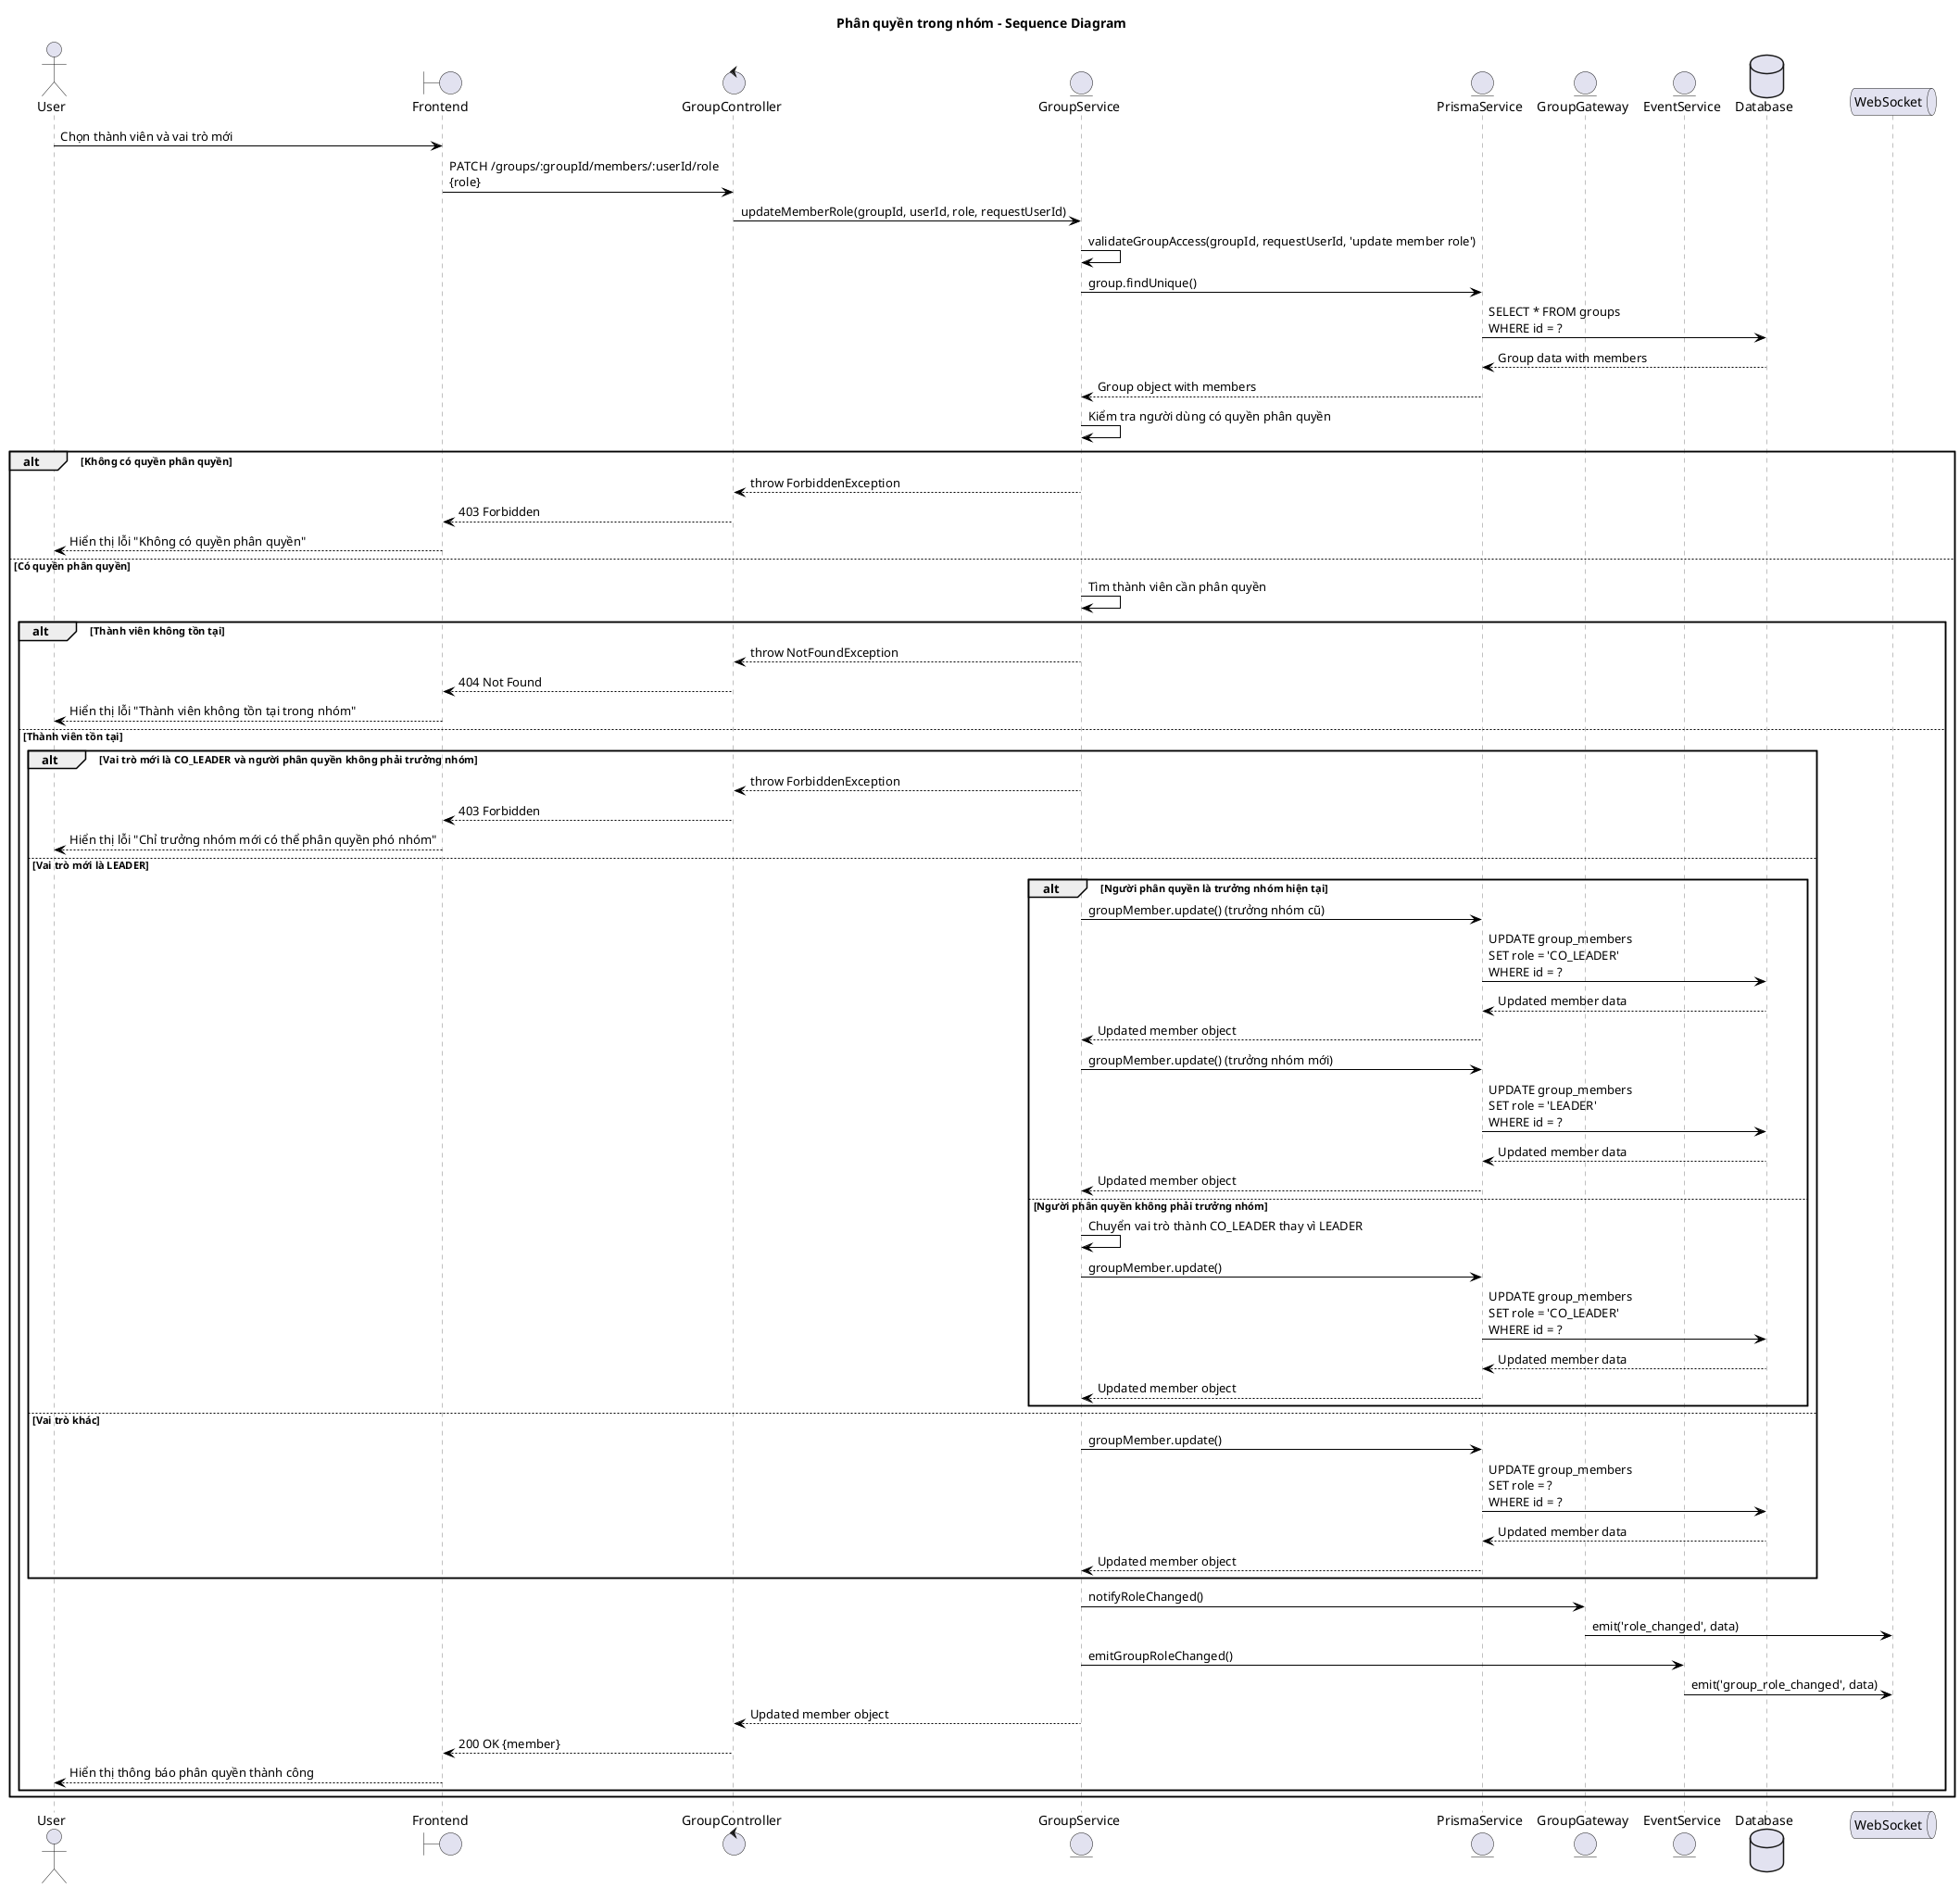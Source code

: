 @startuml Phân quyền trong nhóm - Sequence Diagram
title Phân quyền trong nhóm - Sequence Diagram

skinparam sequenceParticipant {
    BorderColor grey
    BackgroundColor white
    FontColor black
}

skinparam sequenceLifeLine {
    BorderColor grey
    BackgroundColor white
}

skinparam sequenceArrow {
    Color black
}

actor User
boundary "Frontend" as Frontend
control "GroupController" as Controller
entity "GroupService" as Service
entity "PrismaService" as Prisma
entity "GroupGateway" as Gateway
entity "EventService" as Event
database "Database" as DB
queue "WebSocket" as WS

User -> Frontend: Chọn thành viên và vai trò mới
Frontend -> Controller: PATCH /groups/:groupId/members/:userId/role\n{role}

Controller -> Service: updateMemberRole(groupId, userId, role, requestUserId)

Service -> Service: validateGroupAccess(groupId, requestUserId, 'update member role')

Service -> Prisma: group.findUnique()
Prisma -> DB: SELECT * FROM groups\nWHERE id = ?
DB --> Prisma: Group data with members
Prisma --> Service: Group object with members

Service -> Service: Kiểm tra người dùng có quyền phân quyền

alt Không có quyền phân quyền
    Service --> Controller: throw ForbiddenException
    Controller --> Frontend: 403 Forbidden
    Frontend --> User: Hiển thị lỗi "Không có quyền phân quyền"
else Có quyền phân quyền
    Service -> Service: Tìm thành viên cần phân quyền
    
    alt Thành viên không tồn tại
        Service --> Controller: throw NotFoundException
        Controller --> Frontend: 404 Not Found
        Frontend --> User: Hiển thị lỗi "Thành viên không tồn tại trong nhóm"
    else Thành viên tồn tại
        alt Vai trò mới là CO_LEADER và người phân quyền không phải trưởng nhóm
            Service --> Controller: throw ForbiddenException
            Controller --> Frontend: 403 Forbidden
            Frontend --> User: Hiển thị lỗi "Chỉ trưởng nhóm mới có thể phân quyền phó nhóm"
        else Vai trò mới là LEADER
            alt Người phân quyền là trưởng nhóm hiện tại
                Service -> Prisma: groupMember.update() (trưởng nhóm cũ)
                Prisma -> DB: UPDATE group_members\nSET role = 'CO_LEADER'\nWHERE id = ?
                DB --> Prisma: Updated member data
                Prisma --> Service: Updated member object
                
                Service -> Prisma: groupMember.update() (trưởng nhóm mới)
                Prisma -> DB: UPDATE group_members\nSET role = 'LEADER'\nWHERE id = ?
                DB --> Prisma: Updated member data
                Prisma --> Service: Updated member object
            else Người phân quyền không phải trưởng nhóm
                Service -> Service: Chuyển vai trò thành CO_LEADER thay vì LEADER
                
                Service -> Prisma: groupMember.update()
                Prisma -> DB: UPDATE group_members\nSET role = 'CO_LEADER'\nWHERE id = ?
                DB --> Prisma: Updated member data
                Prisma --> Service: Updated member object
            end
        else Vai trò khác
            Service -> Prisma: groupMember.update()
            Prisma -> DB: UPDATE group_members\nSET role = ?\nWHERE id = ?
            DB --> Prisma: Updated member data
            Prisma --> Service: Updated member object
        end
        
        Service -> Gateway: notifyRoleChanged()
        Gateway -> WS: emit('role_changed', data)
        
        Service -> Event: emitGroupRoleChanged()
        Event -> WS: emit('group_role_changed', data)
        
        Service --> Controller: Updated member object
        Controller --> Frontend: 200 OK {member}
        Frontend --> User: Hiển thị thông báo phân quyền thành công
    end
end

@enduml
